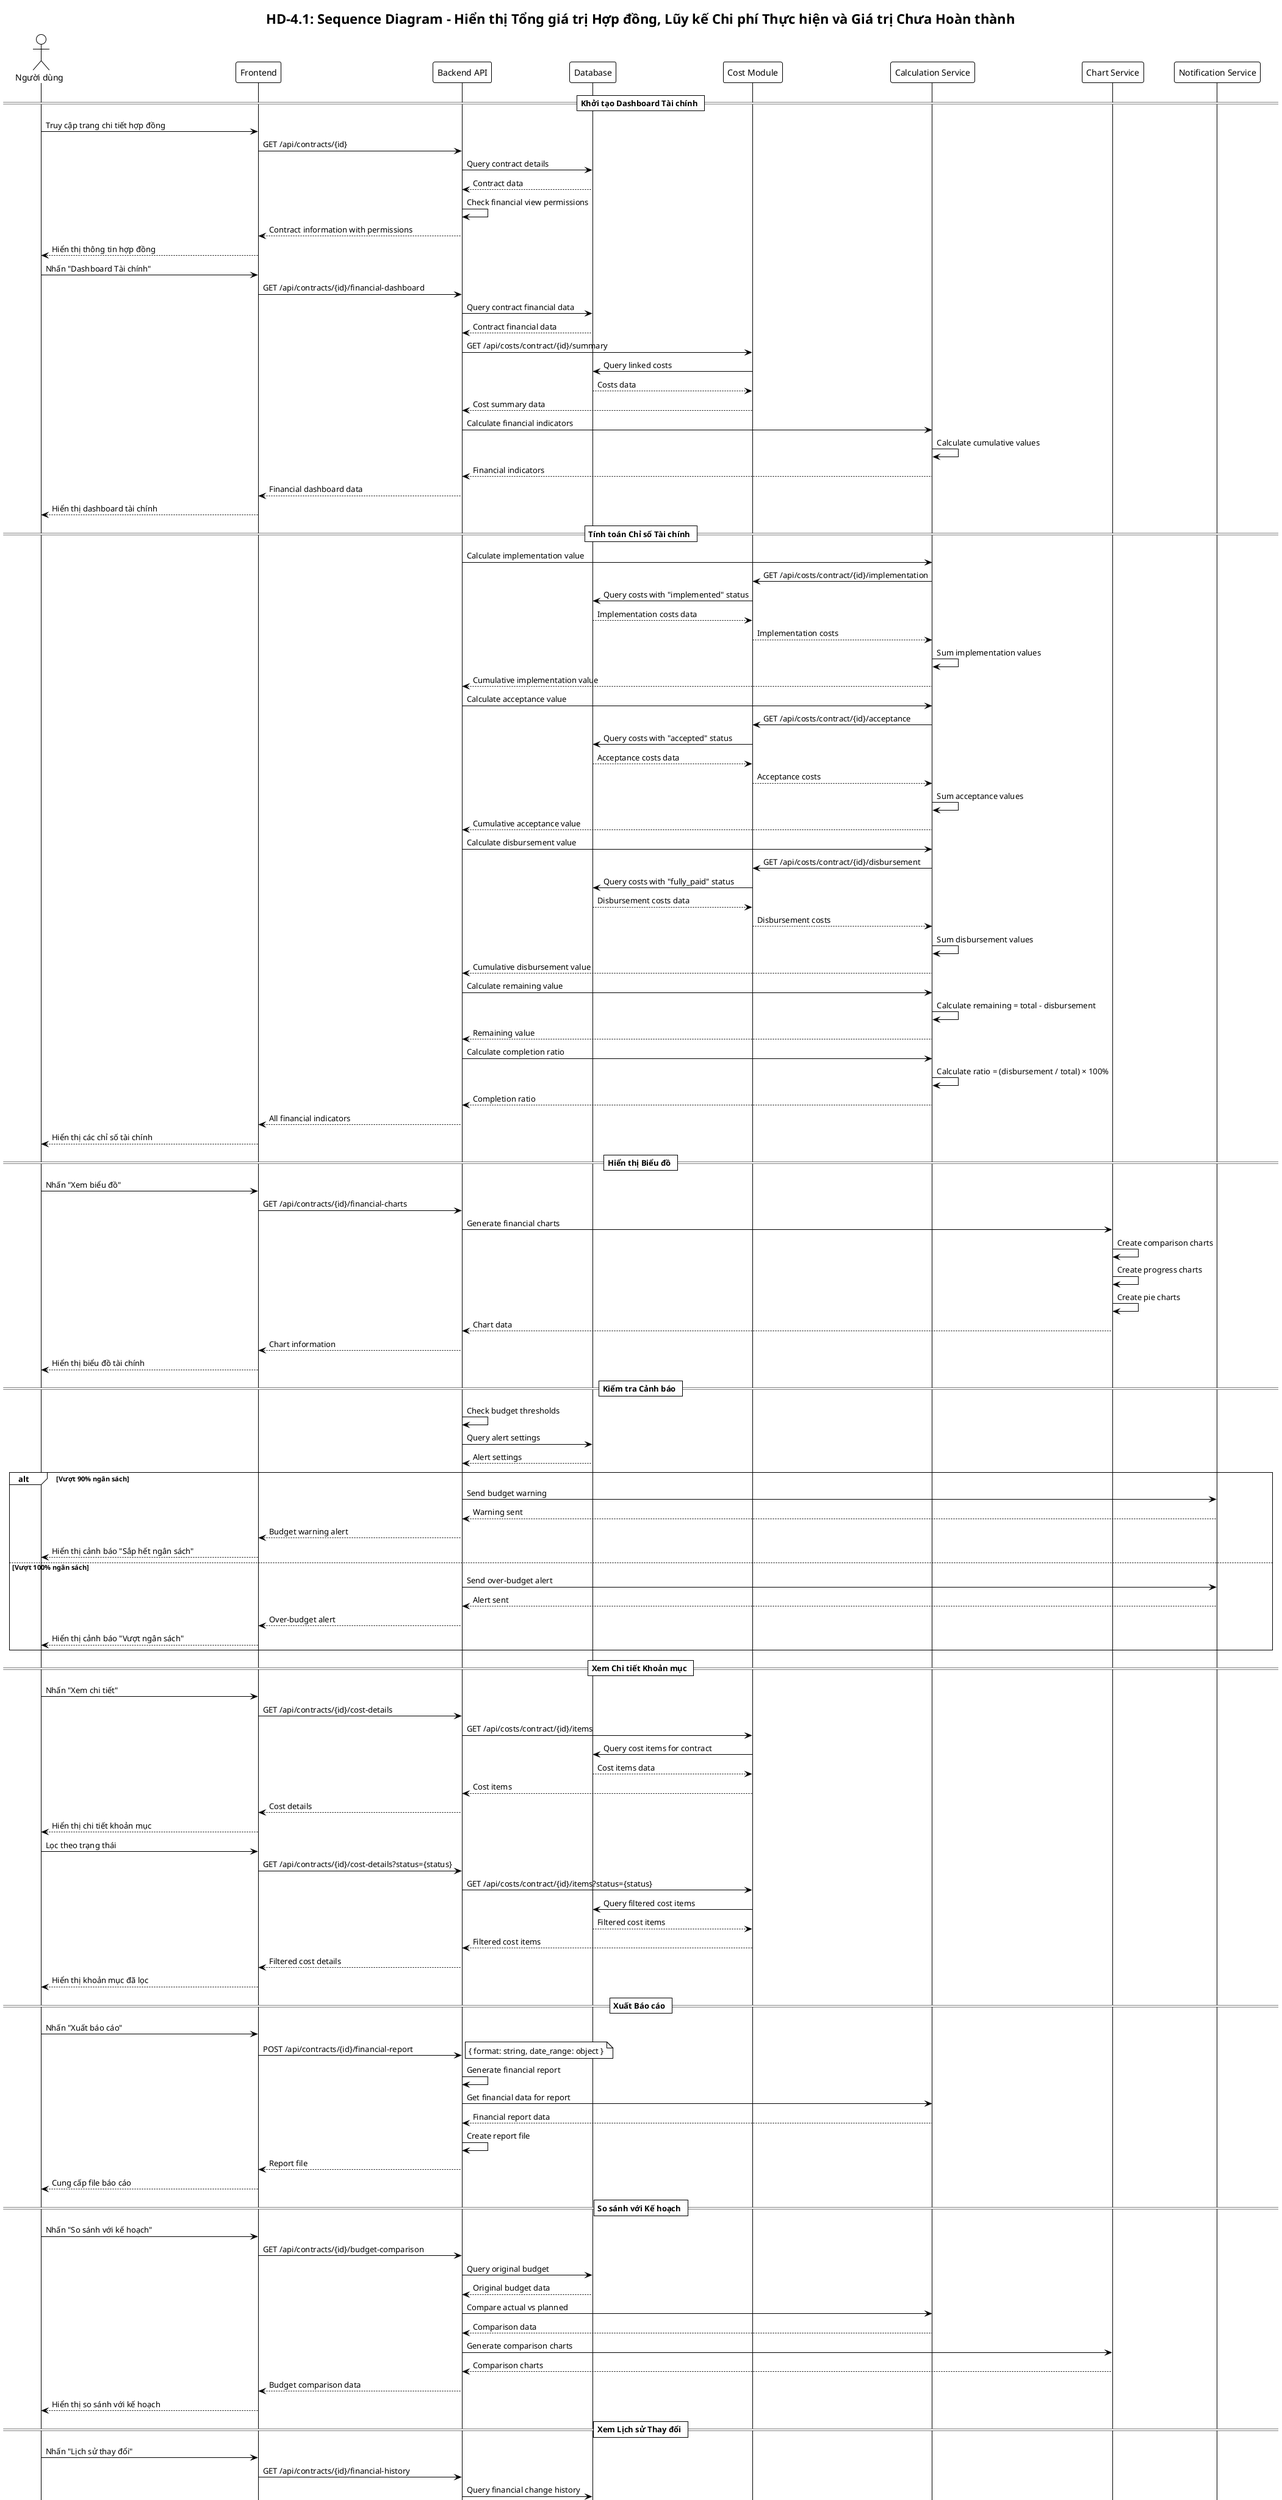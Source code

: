 @startuml HD-4.1 Sequence Diagram
!theme plain
skinparam sequenceFontSize 12

title HD-4.1: Sequence Diagram - Hiển thị Tổng giá trị Hợp đồng, Lũy kế Chi phí Thực hiện và Giá trị Chưa Hoàn thành

actor "Người dùng" as U
participant "Frontend" as F
participant "Backend API" as B
participant "Database" as D
participant "Cost Module" as CM
participant "Calculation Service" as CS
participant "Chart Service" as CHS
participant "Notification Service" as N

== Khởi tạo Dashboard Tài chính ==

U -> F: Truy cập trang chi tiết hợp đồng
F -> B: GET /api/contracts/{id}
B -> D: Query contract details
D --> B: Contract data
B -> B: Check financial view permissions
B --> F: Contract information with permissions
F --> U: Hiển thị thông tin hợp đồng

U -> F: Nhấn "Dashboard Tài chính"
F -> B: GET /api/contracts/{id}/financial-dashboard
B -> D: Query contract financial data
D --> B: Contract financial data
B -> CM: GET /api/costs/contract/{id}/summary
CM -> D: Query linked costs
D --> CM: Costs data
CM --> B: Cost summary data
B -> CS: Calculate financial indicators
CS -> CS: Calculate cumulative values
CS --> B: Financial indicators
B --> F: Financial dashboard data
F --> U: Hiển thị dashboard tài chính

== Tính toán Chỉ số Tài chính ==

B -> CS: Calculate implementation value
CS -> CM: GET /api/costs/contract/{id}/implementation
CM -> D: Query costs with "implemented" status
D --> CM: Implementation costs data
CM --> CS: Implementation costs
CS -> CS: Sum implementation values
CS --> B: Cumulative implementation value

B -> CS: Calculate acceptance value
CS -> CM: GET /api/costs/contract/{id}/acceptance
CM -> D: Query costs with "accepted" status
D --> CM: Acceptance costs data
CM --> CS: Acceptance costs
CS -> CS: Sum acceptance values
CS --> B: Cumulative acceptance value

B -> CS: Calculate disbursement value
CS -> CM: GET /api/costs/contract/{id}/disbursement
CM -> D: Query costs with "fully_paid" status
D --> CM: Disbursement costs data
CM --> CS: Disbursement costs
CS -> CS: Sum disbursement values
CS --> B: Cumulative disbursement value

B -> CS: Calculate remaining value
CS -> CS: Calculate remaining = total - disbursement
CS --> B: Remaining value

B -> CS: Calculate completion ratio
CS -> CS: Calculate ratio = (disbursement / total) × 100%
CS --> B: Completion ratio

B --> F: All financial indicators
F --> U: Hiển thị các chỉ số tài chính

== Hiển thị Biểu đồ ==

U -> F: Nhấn "Xem biểu đồ"
F -> B: GET /api/contracts/{id}/financial-charts
B -> CHS: Generate financial charts
CHS -> CHS: Create comparison charts
CHS -> CHS: Create progress charts
CHS -> CHS: Create pie charts
CHS --> B: Chart data
B --> F: Chart information
F --> U: Hiển thị biểu đồ tài chính

== Kiểm tra Cảnh báo ==

B -> B: Check budget thresholds
B -> D: Query alert settings
D --> B: Alert settings

alt Vượt 90% ngân sách
    B -> N: Send budget warning
    N --> B: Warning sent
    B --> F: Budget warning alert
    F --> U: Hiển thị cảnh báo "Sắp hết ngân sách"
else Vượt 100% ngân sách
    B -> N: Send over-budget alert
    N --> B: Alert sent
    B --> F: Over-budget alert
    F --> U: Hiển thị cảnh báo "Vượt ngân sách"
end

== Xem Chi tiết Khoản mục ==

U -> F: Nhấn "Xem chi tiết"
F -> B: GET /api/contracts/{id}/cost-details
B -> CM: GET /api/costs/contract/{id}/items
CM -> D: Query cost items for contract
D --> CM: Cost items data
CM --> B: Cost items
B --> F: Cost details
F --> U: Hiển thị chi tiết khoản mục

U -> F: Lọc theo trạng thái
F -> B: GET /api/contracts/{id}/cost-details?status={status}
B -> CM: GET /api/costs/contract/{id}/items?status={status}
CM -> D: Query filtered cost items
D --> CM: Filtered cost items
CM --> B: Filtered cost items
B --> F: Filtered cost details
F --> U: Hiển thị khoản mục đã lọc

== Xuất Báo cáo ==

U -> F: Nhấn "Xuất báo cáo"
F -> B: POST /api/contracts/{id}/financial-report
note right: { format: string, date_range: object }

B -> B: Generate financial report
B -> CS: Get financial data for report
CS --> B: Financial report data
B -> B: Create report file
B --> F: Report file
F --> U: Cung cấp file báo cáo

== So sánh với Kế hoạch ==

U -> F: Nhấn "So sánh với kế hoạch"
F -> B: GET /api/contracts/{id}/budget-comparison
B -> D: Query original budget
D --> B: Original budget data
B -> CS: Compare actual vs planned
CS --> B: Comparison data
B -> CHS: Generate comparison charts
CHS --> B: Comparison charts
B --> F: Budget comparison data
F --> U: Hiển thị so sánh với kế hoạch

== Xem Lịch sử Thay đổi ==

U -> F: Nhấn "Lịch sử thay đổi"
F -> B: GET /api/contracts/{id}/financial-history
B -> D: Query financial change history
D --> B: Financial history data
B --> F: Financial history
F --> U: Hiển thị lịch sử thay đổi tài chính

== Thiết lập Ngưỡng Cảnh báo ==

U -> F: Nhấn "Thiết lập cảnh báo"
F -> B: GET /api/contracts/{id}/alert-settings
B -> D: Query current alert settings
D --> B: Alert settings data
B --> F: Alert settings form
F --> U: Hiển thị form thiết lập cảnh báo

U -> F: Cập nhật ngưỡng cảnh báo
F -> B: PUT /api/contracts/{id}/alert-settings
note right: { warning_threshold: number, critical_threshold: number }

B -> D: Update alert settings
D --> B: Settings updated
B --> F: Settings updated successfully
F --> U: Hiển thị thông báo cập nhật thành công

== Cập nhật Real-time ==

B -> CS: Monitor cost changes
CS -> CM: Check for new costs
CM --> CS: Cost change notifications
CS -> B: Update financial indicators
B -> D: Update cached financial data
D --> B: Data updated
B -> N: Send real-time notifications
N --> B: Notifications sent
B --> F: Updated financial data
F --> U: Cập nhật dashboard real-time

== Xử lý Lỗi ==

alt Không có quyền xem thông tin tài chính
    B --> F: 403 Forbidden
    F --> U: Hiển thị thông báo "Không có quyền xem"
else Lỗi tính toán
    B --> F: 500 Internal Server Error
    F --> U: Hiển thị thông báo lỗi tính toán
else Lỗi kết nối Module Chi phí
    B --> F: 503 Service Unavailable
    F --> U: Hiển thị thông báo "Không thể kết nối Module Chi phí"
end

@enduml
